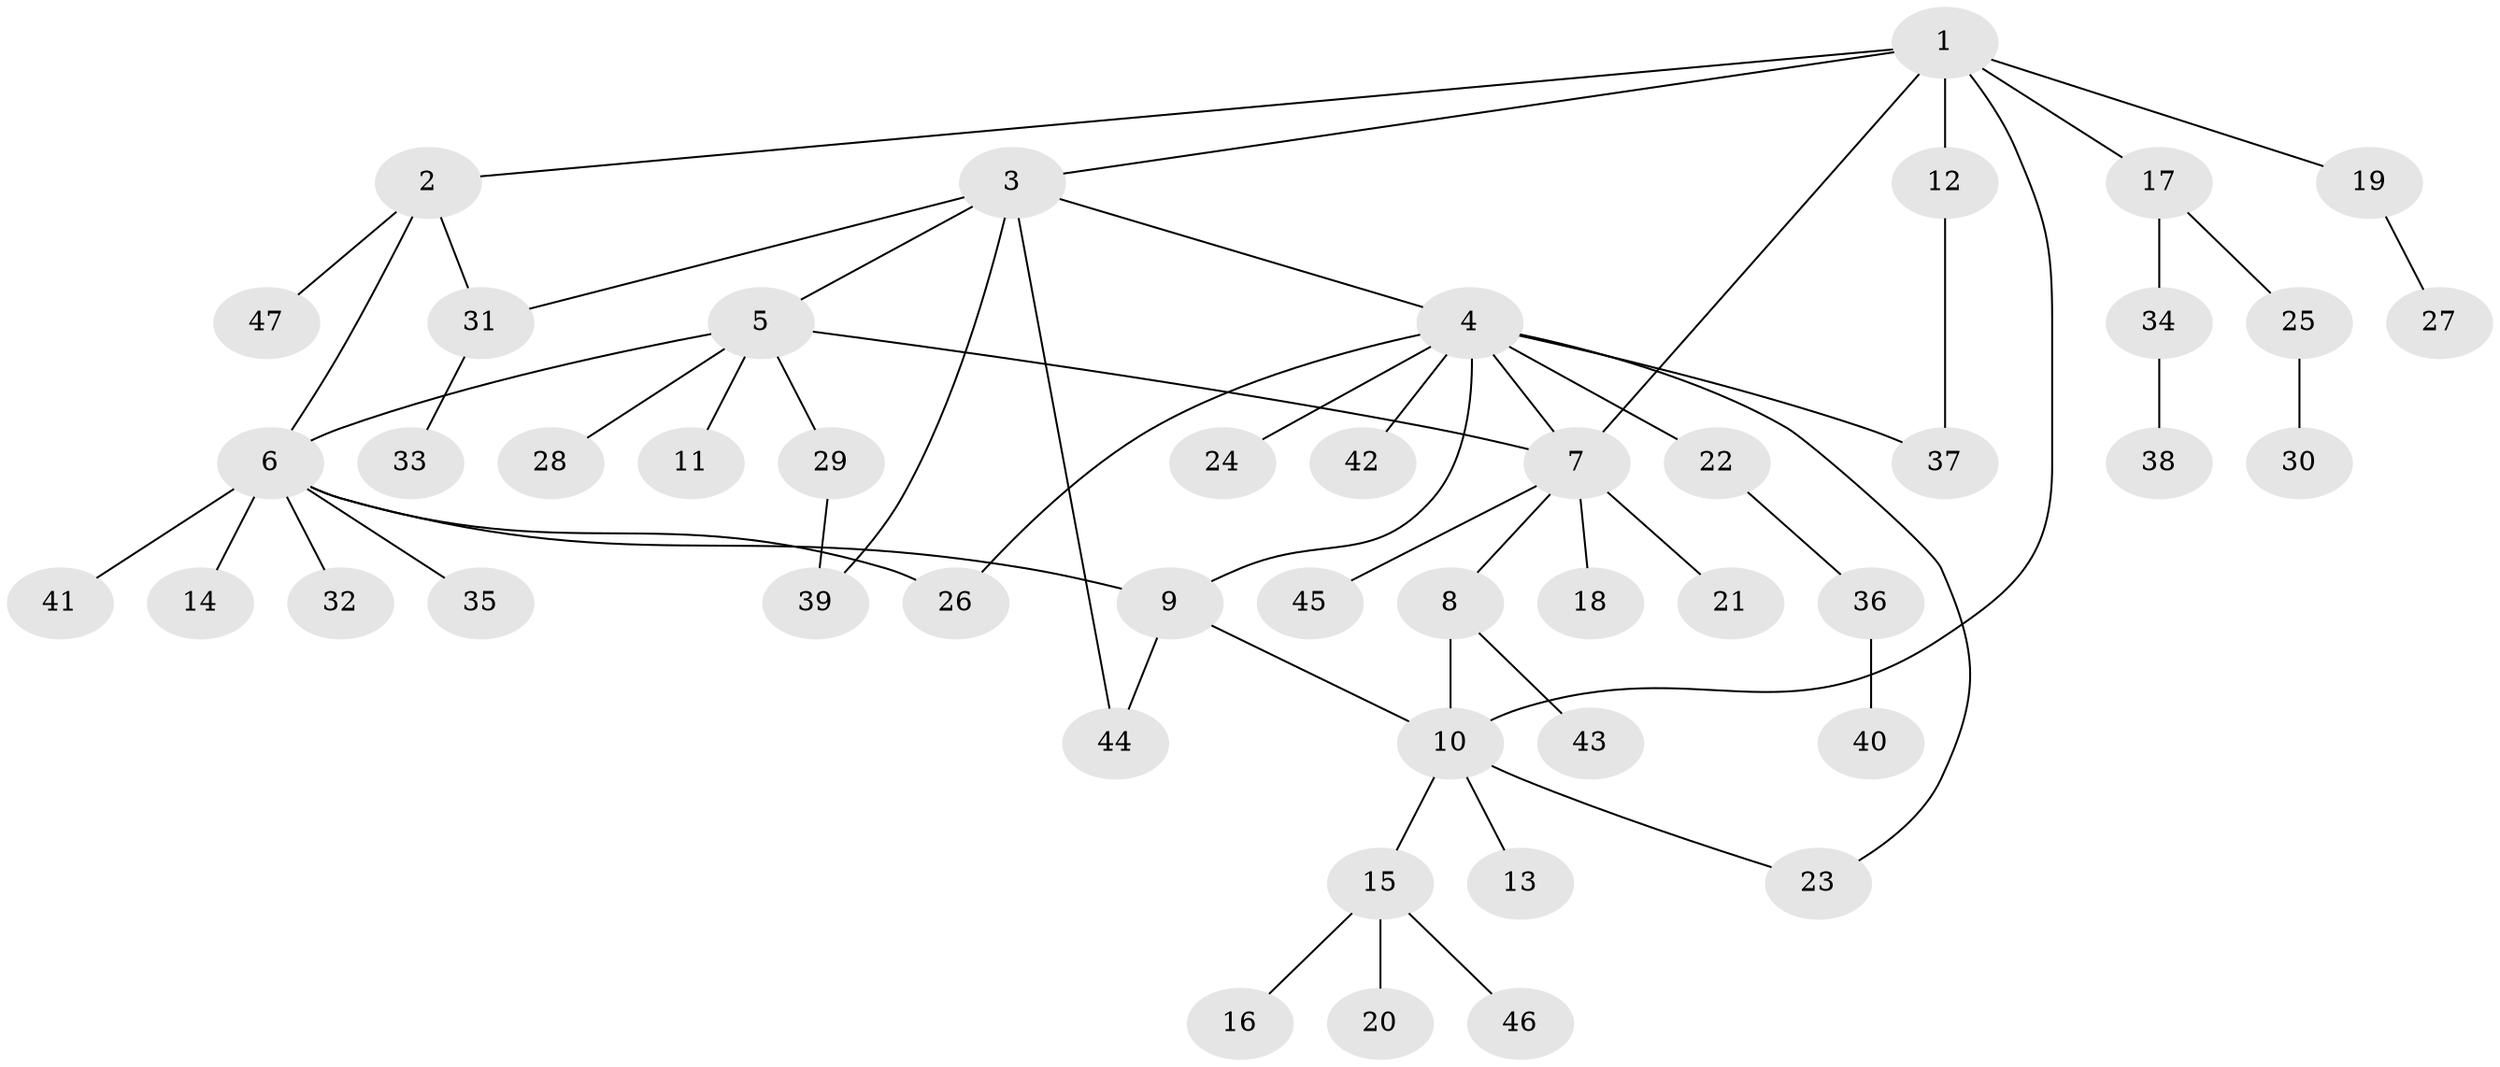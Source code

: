 // coarse degree distribution, {10: 0.05555555555555555, 6: 0.1111111111111111, 4: 0.05555555555555555, 8: 0.05555555555555555, 2: 0.16666666666666666, 1: 0.5555555555555556}
// Generated by graph-tools (version 1.1) at 2025/19/03/04/25 18:19:43]
// undirected, 47 vertices, 58 edges
graph export_dot {
graph [start="1"]
  node [color=gray90,style=filled];
  1;
  2;
  3;
  4;
  5;
  6;
  7;
  8;
  9;
  10;
  11;
  12;
  13;
  14;
  15;
  16;
  17;
  18;
  19;
  20;
  21;
  22;
  23;
  24;
  25;
  26;
  27;
  28;
  29;
  30;
  31;
  32;
  33;
  34;
  35;
  36;
  37;
  38;
  39;
  40;
  41;
  42;
  43;
  44;
  45;
  46;
  47;
  1 -- 2;
  1 -- 3;
  1 -- 7;
  1 -- 10;
  1 -- 12;
  1 -- 17;
  1 -- 19;
  2 -- 6;
  2 -- 31;
  2 -- 47;
  3 -- 4;
  3 -- 5;
  3 -- 31;
  3 -- 39;
  3 -- 44;
  4 -- 7;
  4 -- 9;
  4 -- 22;
  4 -- 23;
  4 -- 24;
  4 -- 26;
  4 -- 37;
  4 -- 42;
  5 -- 6;
  5 -- 7;
  5 -- 11;
  5 -- 28;
  5 -- 29;
  6 -- 9;
  6 -- 14;
  6 -- 26;
  6 -- 32;
  6 -- 35;
  6 -- 41;
  7 -- 8;
  7 -- 18;
  7 -- 21;
  7 -- 45;
  8 -- 10;
  8 -- 43;
  9 -- 10;
  9 -- 44;
  10 -- 13;
  10 -- 15;
  10 -- 23;
  12 -- 37;
  15 -- 16;
  15 -- 20;
  15 -- 46;
  17 -- 25;
  17 -- 34;
  19 -- 27;
  22 -- 36;
  25 -- 30;
  29 -- 39;
  31 -- 33;
  34 -- 38;
  36 -- 40;
}
